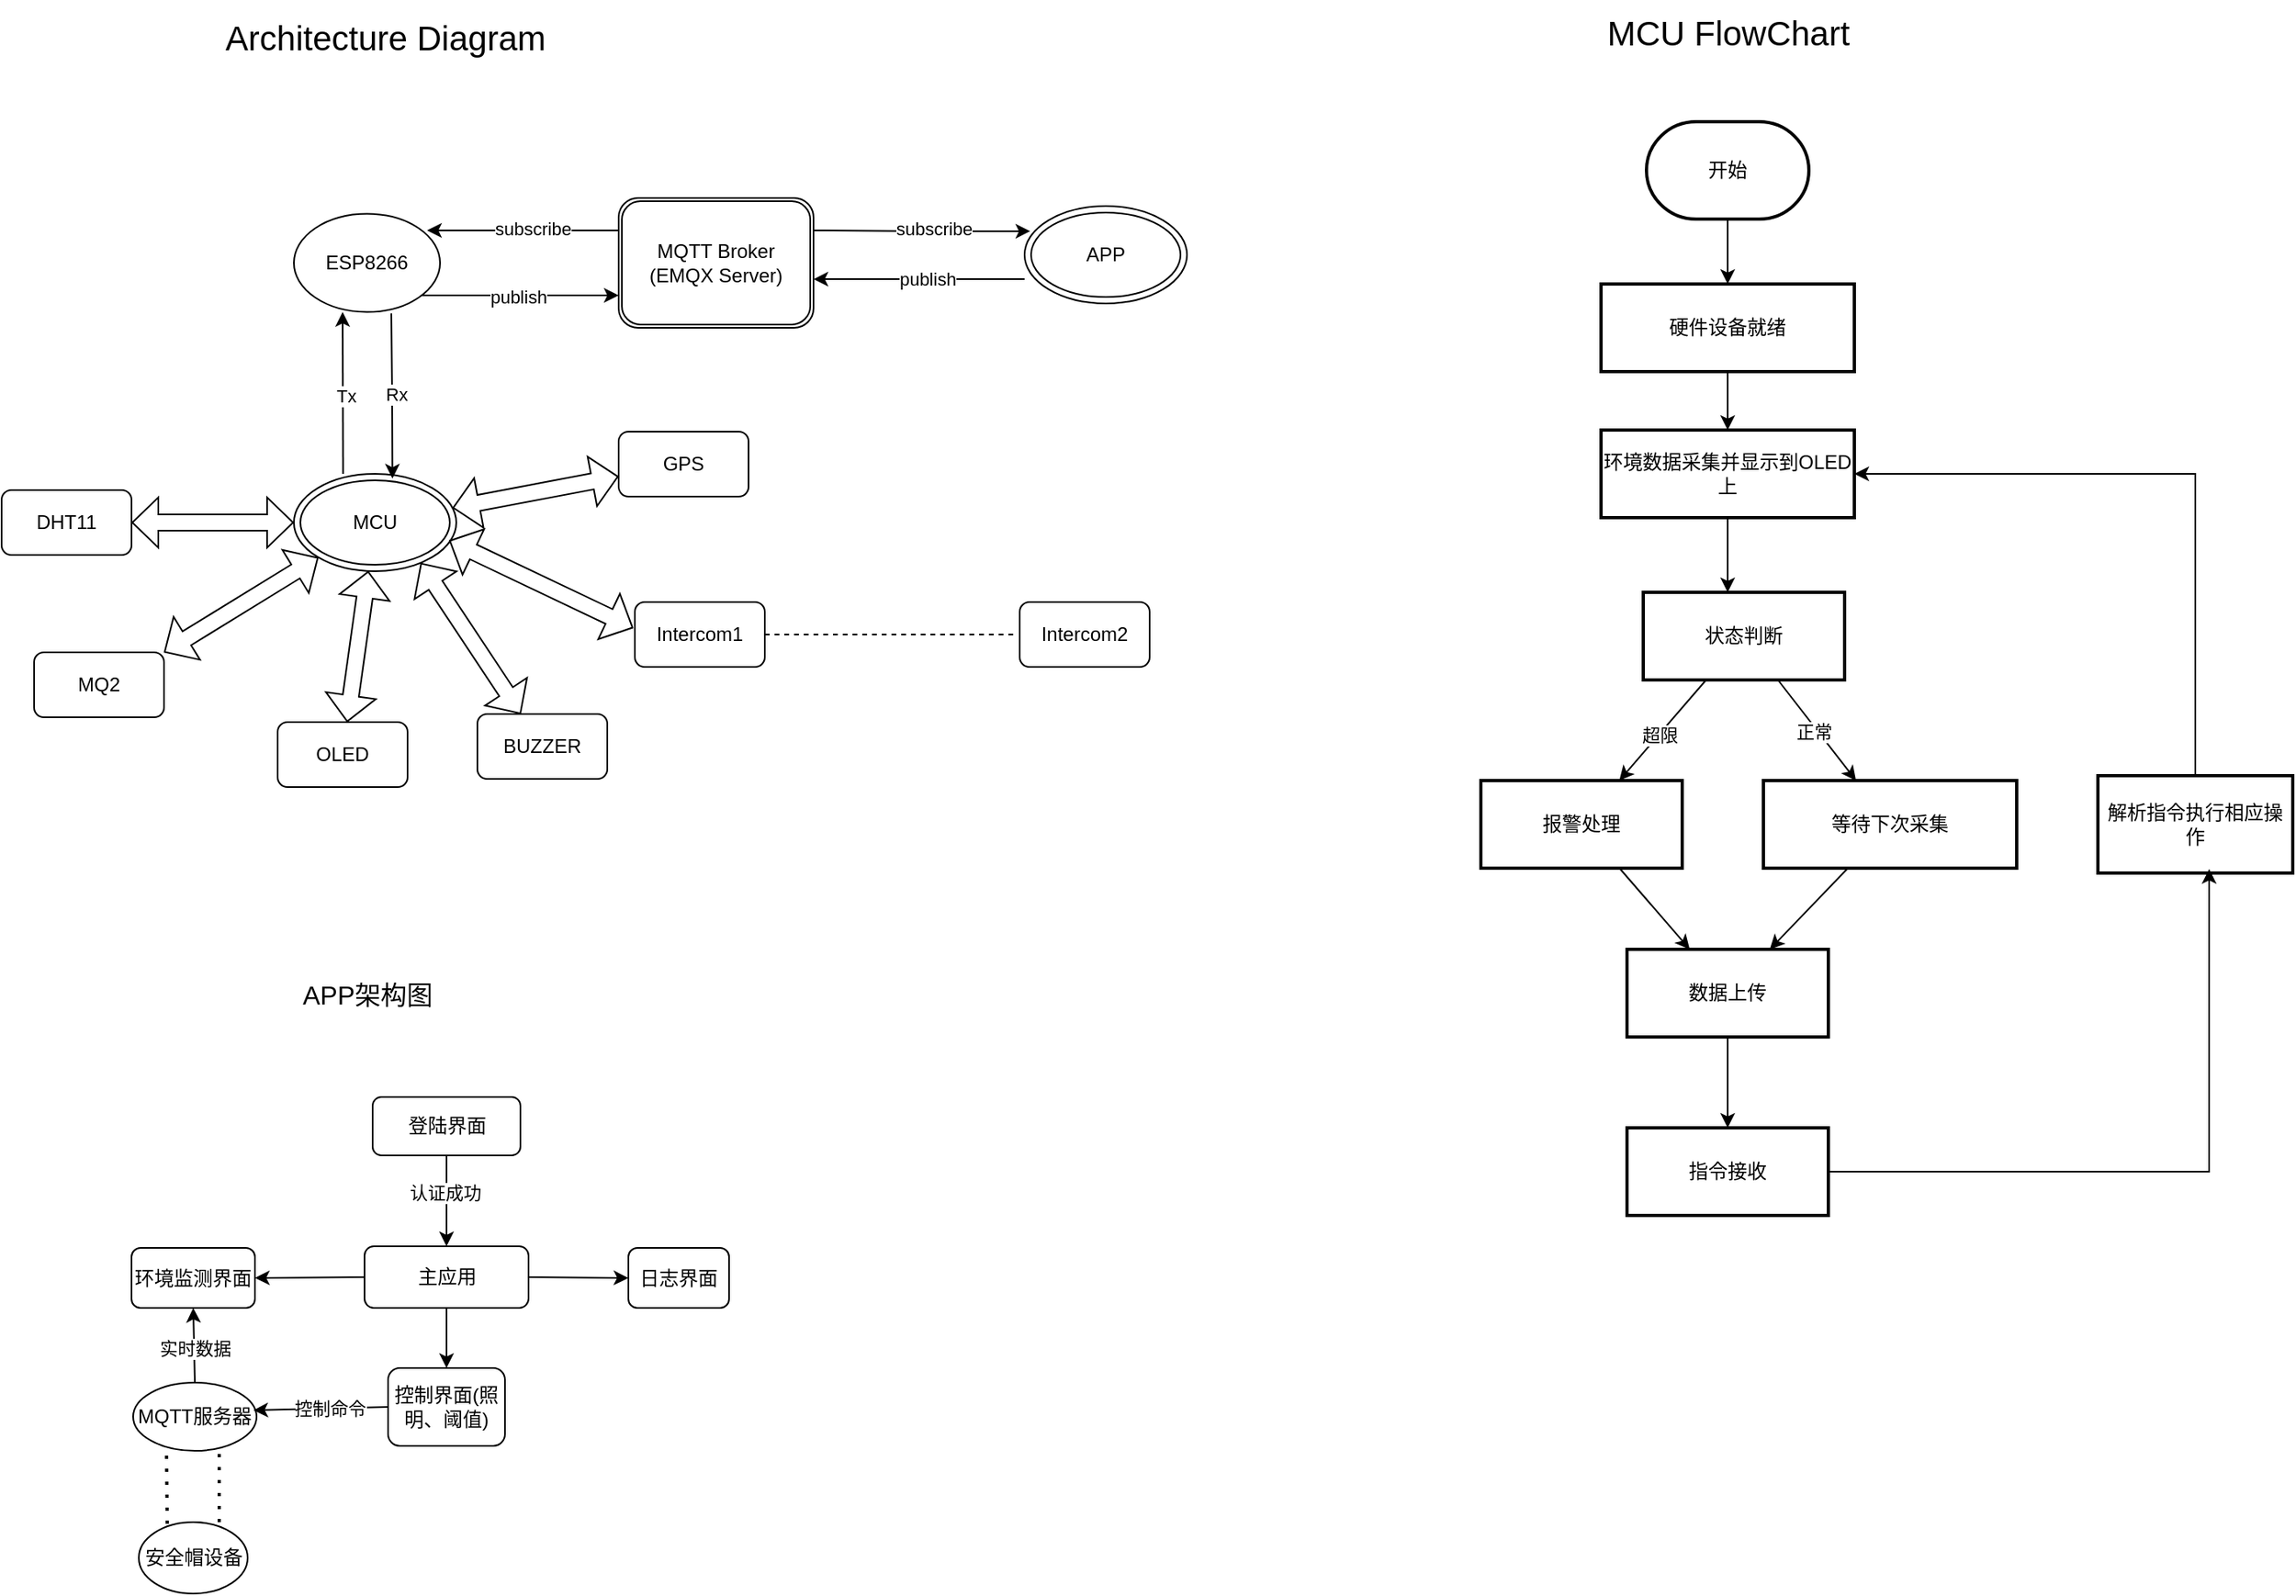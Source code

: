 <mxfile version="26.1.1">
  <diagram name="第 1 页" id="XSm_oSP1CjQKR2EKUibn">
    <mxGraphModel dx="1285" dy="866" grid="0" gridSize="10" guides="1" tooltips="1" connect="1" arrows="1" fold="1" page="1" pageScale="1" pageWidth="3300" pageHeight="4681" math="0" shadow="0">
      <root>
        <mxCell id="0" />
        <mxCell id="1" parent="0" />
        <mxCell id="Tru2G3mQ1BGQL0BF6qfR-82" style="edgeStyle=orthogonalEdgeStyle;rounded=0;orthogonalLoop=1;jettySize=auto;html=1;" parent="1" source="Tru2G3mQ1BGQL0BF6qfR-46" target="Tru2G3mQ1BGQL0BF6qfR-49" edge="1">
          <mxGeometry relative="1" as="geometry" />
        </mxCell>
        <mxCell id="Tru2G3mQ1BGQL0BF6qfR-46" value="硬件设备就绪" style="whiteSpace=wrap;strokeWidth=2;" parent="1" vertex="1">
          <mxGeometry x="1043" y="220" width="156" height="54" as="geometry" />
        </mxCell>
        <mxCell id="Tru2G3mQ1BGQL0BF6qfR-85" value="" style="edgeStyle=orthogonalEdgeStyle;rounded=0;orthogonalLoop=1;jettySize=auto;html=1;" parent="1" source="Tru2G3mQ1BGQL0BF6qfR-49" target="Tru2G3mQ1BGQL0BF6qfR-51" edge="1">
          <mxGeometry relative="1" as="geometry">
            <Array as="points">
              <mxPoint x="1121" y="400" />
              <mxPoint x="1121" y="400" />
            </Array>
          </mxGeometry>
        </mxCell>
        <mxCell id="Tru2G3mQ1BGQL0BF6qfR-49" value="环境数据采集并显示到OLED上" style="whiteSpace=wrap;strokeWidth=2;" parent="1" vertex="1">
          <mxGeometry x="1043" y="310" width="156" height="54" as="geometry" />
        </mxCell>
        <mxCell id="Tru2G3mQ1BGQL0BF6qfR-51" value="状态判断" style="whiteSpace=wrap;strokeWidth=2;" parent="1" vertex="1">
          <mxGeometry x="1069" y="410" width="124" height="54" as="geometry" />
        </mxCell>
        <mxCell id="Tru2G3mQ1BGQL0BF6qfR-52" value="报警处理" style="whiteSpace=wrap;strokeWidth=2;" parent="1" vertex="1">
          <mxGeometry x="969" y="526" width="124" height="54" as="geometry" />
        </mxCell>
        <mxCell id="Tru2G3mQ1BGQL0BF6qfR-53" value="等待下次采集" style="whiteSpace=wrap;strokeWidth=2;" parent="1" vertex="1">
          <mxGeometry x="1143" y="526" width="156" height="54" as="geometry" />
        </mxCell>
        <mxCell id="Tru2G3mQ1BGQL0BF6qfR-54" value="数据上传" style="whiteSpace=wrap;strokeWidth=2;" parent="1" vertex="1">
          <mxGeometry x="1059" y="630" width="124" height="54" as="geometry" />
        </mxCell>
        <mxCell id="Tru2G3mQ1BGQL0BF6qfR-55" value="指令接收" style="whiteSpace=wrap;strokeWidth=2;" parent="1" vertex="1">
          <mxGeometry x="1059" y="740" width="124" height="54" as="geometry" />
        </mxCell>
        <mxCell id="Tru2G3mQ1BGQL0BF6qfR-68" value="" style="endArrow=classic;html=1;rounded=0;" parent="1" source="Tru2G3mQ1BGQL0BF6qfR-54" target="Tru2G3mQ1BGQL0BF6qfR-55" edge="1">
          <mxGeometry width="50" height="50" relative="1" as="geometry">
            <mxPoint x="1211" y="700" as="sourcePoint" />
            <mxPoint x="1261" y="650" as="targetPoint" />
          </mxGeometry>
        </mxCell>
        <mxCell id="Tru2G3mQ1BGQL0BF6qfR-69" value="" style="endArrow=classic;html=1;rounded=0;" parent="1" source="Tru2G3mQ1BGQL0BF6qfR-53" target="Tru2G3mQ1BGQL0BF6qfR-54" edge="1">
          <mxGeometry width="50" height="50" relative="1" as="geometry">
            <mxPoint x="1219" y="640" as="sourcePoint" />
            <mxPoint x="1269" y="590" as="targetPoint" />
          </mxGeometry>
        </mxCell>
        <mxCell id="Tru2G3mQ1BGQL0BF6qfR-70" value="" style="endArrow=classic;html=1;rounded=0;" parent="1" source="Tru2G3mQ1BGQL0BF6qfR-52" target="Tru2G3mQ1BGQL0BF6qfR-54" edge="1">
          <mxGeometry width="50" height="50" relative="1" as="geometry">
            <mxPoint x="1219" y="640" as="sourcePoint" />
            <mxPoint x="1269" y="590" as="targetPoint" />
          </mxGeometry>
        </mxCell>
        <mxCell id="Tru2G3mQ1BGQL0BF6qfR-71" value="" style="endArrow=classic;html=1;rounded=0;" parent="1" source="Tru2G3mQ1BGQL0BF6qfR-51" target="Tru2G3mQ1BGQL0BF6qfR-52" edge="1">
          <mxGeometry width="50" height="50" relative="1" as="geometry">
            <mxPoint x="1099" y="510" as="sourcePoint" />
            <mxPoint x="1059" y="520" as="targetPoint" />
          </mxGeometry>
        </mxCell>
        <mxCell id="Tru2G3mQ1BGQL0BF6qfR-72" value="超限" style="edgeLabel;html=1;align=center;verticalAlign=middle;resizable=0;points=[];" parent="Tru2G3mQ1BGQL0BF6qfR-71" vertex="1" connectable="0">
          <mxGeometry x="0.078" relative="1" as="geometry">
            <mxPoint as="offset" />
          </mxGeometry>
        </mxCell>
        <mxCell id="Tru2G3mQ1BGQL0BF6qfR-73" value="" style="endArrow=classic;html=1;rounded=0;" parent="1" source="Tru2G3mQ1BGQL0BF6qfR-51" target="Tru2G3mQ1BGQL0BF6qfR-53" edge="1">
          <mxGeometry width="50" height="50" relative="1" as="geometry">
            <mxPoint x="1099" y="510" as="sourcePoint" />
            <mxPoint x="1149" y="460" as="targetPoint" />
          </mxGeometry>
        </mxCell>
        <mxCell id="Tru2G3mQ1BGQL0BF6qfR-74" value="正常" style="edgeLabel;html=1;align=center;verticalAlign=middle;resizable=0;points=[];" parent="Tru2G3mQ1BGQL0BF6qfR-73" vertex="1" connectable="0">
          <mxGeometry x="-0.086" relative="1" as="geometry">
            <mxPoint y="3" as="offset" />
          </mxGeometry>
        </mxCell>
        <mxCell id="Tru2G3mQ1BGQL0BF6qfR-78" style="edgeStyle=orthogonalEdgeStyle;rounded=0;orthogonalLoop=1;jettySize=auto;html=1;exitX=0.5;exitY=1;exitDx=0;exitDy=0;exitPerimeter=0;" parent="1" source="Tru2G3mQ1BGQL0BF6qfR-77" target="Tru2G3mQ1BGQL0BF6qfR-46" edge="1">
          <mxGeometry relative="1" as="geometry" />
        </mxCell>
        <mxCell id="Tru2G3mQ1BGQL0BF6qfR-77" value="开始" style="strokeWidth=2;html=1;shape=mxgraph.flowchart.terminator;whiteSpace=wrap;" parent="1" vertex="1">
          <mxGeometry x="1071" y="120" width="100" height="60" as="geometry" />
        </mxCell>
        <mxCell id="Tru2G3mQ1BGQL0BF6qfR-83" style="edgeStyle=orthogonalEdgeStyle;rounded=0;orthogonalLoop=1;jettySize=auto;html=1;exitX=0.5;exitY=0;exitDx=0;exitDy=0;entryX=1;entryY=0.5;entryDx=0;entryDy=0;" parent="1" source="Tru2G3mQ1BGQL0BF6qfR-80" target="Tru2G3mQ1BGQL0BF6qfR-49" edge="1">
          <mxGeometry relative="1" as="geometry" />
        </mxCell>
        <mxCell id="Tru2G3mQ1BGQL0BF6qfR-80" value="解析指令执行相应操作" style="rounded=0;whiteSpace=wrap;html=1;strokeWidth=2;" parent="1" vertex="1">
          <mxGeometry x="1349" y="523" width="120" height="60" as="geometry" />
        </mxCell>
        <mxCell id="Tru2G3mQ1BGQL0BF6qfR-84" style="edgeStyle=orthogonalEdgeStyle;rounded=0;orthogonalLoop=1;jettySize=auto;html=1;exitX=1;exitY=0.5;exitDx=0;exitDy=0;entryX=0.571;entryY=0.959;entryDx=0;entryDy=0;entryPerimeter=0;" parent="1" source="Tru2G3mQ1BGQL0BF6qfR-55" target="Tru2G3mQ1BGQL0BF6qfR-80" edge="1">
          <mxGeometry relative="1" as="geometry" />
        </mxCell>
        <mxCell id="Tru2G3mQ1BGQL0BF6qfR-86" value="&lt;font style=&quot;font-size: 21px;&quot;&gt;MCU FlowChart&lt;/font&gt;" style="text;html=1;align=center;verticalAlign=middle;resizable=0;points=[];autosize=1;strokeColor=none;fillColor=none;strokeWidth=5;" parent="1" vertex="1">
          <mxGeometry x="1036" y="45" width="170" height="40" as="geometry" />
        </mxCell>
        <mxCell id="kN1zlFRy2AFNIoLn2qj6-1" value="&lt;font style=&quot;font-size: 21px;&quot;&gt;Architecture Diagram&lt;/font&gt;" style="text;html=1;align=center;verticalAlign=middle;resizable=0;points=[];autosize=1;strokeColor=none;fillColor=none;strokeWidth=5;" parent="1" vertex="1">
          <mxGeometry x="183.5" y="48" width="220" height="40" as="geometry" />
        </mxCell>
        <mxCell id="kN1zlFRy2AFNIoLn2qj6-15" style="edgeStyle=orthogonalEdgeStyle;rounded=0;orthogonalLoop=1;jettySize=auto;html=1;" parent="1" edge="1">
          <mxGeometry relative="1" as="geometry">
            <mxPoint x="440" y="187.004" as="sourcePoint" />
            <mxPoint x="320" y="187" as="targetPoint" />
            <Array as="points">
              <mxPoint x="410" y="187" />
              <mxPoint x="410" y="187" />
            </Array>
          </mxGeometry>
        </mxCell>
        <mxCell id="kN1zlFRy2AFNIoLn2qj6-21" value="&lt;h2 style=&quot;border: 0px; border-collapse: collapse; border-spacing: 0px; list-style: none; margin: 0px; padding: 0px; font-variant-numeric: normal; font-variant-east-asian: normal; font-variant-alternates: normal; font-size-adjust: none; font-kerning: auto; font-optical-sizing: auto; font-feature-settings: normal; font-variation-settings: normal; font-variant-position: normal; font-variant-emoji: normal; font-weight: 400; font-stretch: normal; line-height: 48px; font-family: Arial, Helvetica, sans-serif; overflow-wrap: break-word; color: rgb(17, 17, 17); text-align: left; text-wrap-mode: wrap;&quot; class=&quot;b_focusTextMedium&quot;&gt;&lt;br&gt;&lt;/h2&gt;" style="edgeLabel;html=1;align=center;verticalAlign=middle;resizable=0;points=[];" parent="kN1zlFRy2AFNIoLn2qj6-15" vertex="1" connectable="0">
          <mxGeometry x="-0.027" y="-3" relative="1" as="geometry">
            <mxPoint as="offset" />
          </mxGeometry>
        </mxCell>
        <mxCell id="kN1zlFRy2AFNIoLn2qj6-22" value="subscribe" style="edgeLabel;html=1;align=center;verticalAlign=middle;resizable=0;points=[];" parent="kN1zlFRy2AFNIoLn2qj6-15" vertex="1" connectable="0">
          <mxGeometry x="-0.08" y="-1" relative="1" as="geometry">
            <mxPoint as="offset" />
          </mxGeometry>
        </mxCell>
        <mxCell id="kN1zlFRy2AFNIoLn2qj6-6" value="MQTT Broker&lt;div&gt;&amp;nbsp;(EMQX Server)&amp;nbsp;&lt;/div&gt;" style="shape=ext;double=1;rounded=1;whiteSpace=wrap;html=1;" parent="1" vertex="1">
          <mxGeometry x="438" y="167" width="120" height="80" as="geometry" />
        </mxCell>
        <mxCell id="kN1zlFRy2AFNIoLn2qj6-7" value="MCU" style="ellipse;shape=doubleEllipse;whiteSpace=wrap;html=1;" parent="1" vertex="1">
          <mxGeometry x="238" y="337" width="100" height="60" as="geometry" />
        </mxCell>
        <mxCell id="kN1zlFRy2AFNIoLn2qj6-9" value="APP" style="ellipse;shape=doubleEllipse;whiteSpace=wrap;html=1;" parent="1" vertex="1">
          <mxGeometry x="688" y="172" width="100" height="60" as="geometry" />
        </mxCell>
        <mxCell id="kN1zlFRy2AFNIoLn2qj6-13" style="edgeStyle=orthogonalEdgeStyle;rounded=0;orthogonalLoop=1;jettySize=auto;html=1;" parent="1" source="kN1zlFRy2AFNIoLn2qj6-10" target="kN1zlFRy2AFNIoLn2qj6-6" edge="1">
          <mxGeometry relative="1" as="geometry">
            <Array as="points">
              <mxPoint x="378" y="227" />
              <mxPoint x="378" y="227" />
            </Array>
          </mxGeometry>
        </mxCell>
        <mxCell id="kN1zlFRy2AFNIoLn2qj6-23" value="publish" style="edgeLabel;html=1;align=center;verticalAlign=middle;resizable=0;points=[];" parent="kN1zlFRy2AFNIoLn2qj6-13" vertex="1" connectable="0">
          <mxGeometry x="-0.025" y="-1" relative="1" as="geometry">
            <mxPoint as="offset" />
          </mxGeometry>
        </mxCell>
        <mxCell id="kN1zlFRy2AFNIoLn2qj6-10" value="ESP8266" style="ellipse;whiteSpace=wrap;html=1;" parent="1" vertex="1">
          <mxGeometry x="238" y="176.75" width="90" height="60.5" as="geometry" />
        </mxCell>
        <mxCell id="kN1zlFRy2AFNIoLn2qj6-18" value="" style="endArrow=classic;html=1;rounded=0;exitX=0.4;exitY=0;exitDx=0;exitDy=0;exitPerimeter=0;entryX=0.33;entryY=1.001;entryDx=0;entryDy=0;entryPerimeter=0;" parent="1" edge="1">
          <mxGeometry width="50" height="50" relative="1" as="geometry">
            <mxPoint x="268.3" y="336.94" as="sourcePoint" />
            <mxPoint x="268.0" y="237.251" as="targetPoint" />
          </mxGeometry>
        </mxCell>
        <mxCell id="kN1zlFRy2AFNIoLn2qj6-20" value="Tx" style="edgeLabel;html=1;align=center;verticalAlign=middle;resizable=0;points=[];" parent="kN1zlFRy2AFNIoLn2qj6-18" vertex="1" connectable="0">
          <mxGeometry x="-0.029" y="-2" relative="1" as="geometry">
            <mxPoint as="offset" />
          </mxGeometry>
        </mxCell>
        <mxCell id="kN1zlFRy2AFNIoLn2qj6-28" style="edgeStyle=orthogonalEdgeStyle;rounded=0;orthogonalLoop=1;jettySize=auto;html=1;entryX=0.035;entryY=0.592;entryDx=0;entryDy=0;entryPerimeter=0;" parent="1" edge="1">
          <mxGeometry relative="1" as="geometry">
            <mxPoint x="558" y="186.999" as="sourcePoint" />
            <mxPoint x="691.5" y="187.49" as="targetPoint" />
          </mxGeometry>
        </mxCell>
        <mxCell id="kN1zlFRy2AFNIoLn2qj6-29" value="subscribe" style="edgeLabel;html=1;align=center;verticalAlign=middle;resizable=0;points=[];" parent="kN1zlFRy2AFNIoLn2qj6-28" vertex="1" connectable="0">
          <mxGeometry x="0.104" y="2" relative="1" as="geometry">
            <mxPoint as="offset" />
          </mxGeometry>
        </mxCell>
        <mxCell id="kN1zlFRy2AFNIoLn2qj6-30" style="edgeStyle=orthogonalEdgeStyle;rounded=0;orthogonalLoop=1;jettySize=auto;html=1;entryX=1;entryY=0.438;entryDx=0;entryDy=0;entryPerimeter=0;" parent="1" edge="1">
          <mxGeometry relative="1" as="geometry">
            <mxPoint x="688" y="217" as="sourcePoint" />
            <mxPoint x="558" y="217.04" as="targetPoint" />
            <Array as="points">
              <mxPoint x="658" y="217" />
              <mxPoint x="658" y="217" />
            </Array>
          </mxGeometry>
        </mxCell>
        <mxCell id="kN1zlFRy2AFNIoLn2qj6-31" value="publish" style="edgeLabel;html=1;align=center;verticalAlign=middle;resizable=0;points=[];" parent="kN1zlFRy2AFNIoLn2qj6-30" vertex="1" connectable="0">
          <mxGeometry x="-0.218" y="-1" relative="1" as="geometry">
            <mxPoint x="-9" y="1" as="offset" />
          </mxGeometry>
        </mxCell>
        <mxCell id="kN1zlFRy2AFNIoLn2qj6-33" style="edgeStyle=orthogonalEdgeStyle;rounded=0;orthogonalLoop=1;jettySize=auto;html=1;entryX=0.457;entryY=0.034;entryDx=0;entryDy=0;entryPerimeter=0;" parent="1" edge="1">
          <mxGeometry relative="1" as="geometry">
            <mxPoint x="298" y="238.1" as="sourcePoint" />
            <mxPoint x="298.7" y="339.89" as="targetPoint" />
          </mxGeometry>
        </mxCell>
        <mxCell id="kN1zlFRy2AFNIoLn2qj6-34" value="Rx" style="edgeLabel;html=1;align=center;verticalAlign=middle;resizable=0;points=[];" parent="kN1zlFRy2AFNIoLn2qj6-33" vertex="1" connectable="0">
          <mxGeometry x="-0.026" y="2" relative="1" as="geometry">
            <mxPoint as="offset" />
          </mxGeometry>
        </mxCell>
        <mxCell id="kN1zlFRy2AFNIoLn2qj6-43" value="MQ2" style="rounded=1;whiteSpace=wrap;html=1;" parent="1" vertex="1">
          <mxGeometry x="78" y="447" width="80" height="40" as="geometry" />
        </mxCell>
        <mxCell id="kN1zlFRy2AFNIoLn2qj6-44" value="DHT11" style="rounded=1;whiteSpace=wrap;html=1;" parent="1" vertex="1">
          <mxGeometry x="58" y="347" width="80" height="40" as="geometry" />
        </mxCell>
        <mxCell id="kN1zlFRy2AFNIoLn2qj6-45" value="GPS" style="rounded=1;whiteSpace=wrap;html=1;" parent="1" vertex="1">
          <mxGeometry x="438" y="311" width="80" height="40" as="geometry" />
        </mxCell>
        <mxCell id="kN1zlFRy2AFNIoLn2qj6-46" value="BUZZER" style="rounded=1;whiteSpace=wrap;html=1;" parent="1" vertex="1">
          <mxGeometry x="351" y="485" width="80" height="40" as="geometry" />
        </mxCell>
        <mxCell id="kN1zlFRy2AFNIoLn2qj6-47" value="OLED" style="rounded=1;whiteSpace=wrap;html=1;" parent="1" vertex="1">
          <mxGeometry x="228" y="490" width="80" height="40" as="geometry" />
        </mxCell>
        <mxCell id="kN1zlFRy2AFNIoLn2qj6-58" value="" style="shape=flexArrow;endArrow=classic;startArrow=classic;html=1;rounded=0;endSize=5;startSize=5;" parent="1" source="kN1zlFRy2AFNIoLn2qj6-44" target="kN1zlFRy2AFNIoLn2qj6-7" edge="1">
          <mxGeometry width="100" height="100" relative="1" as="geometry">
            <mxPoint x="408" y="477" as="sourcePoint" />
            <mxPoint x="508" y="377" as="targetPoint" />
          </mxGeometry>
        </mxCell>
        <mxCell id="kN1zlFRy2AFNIoLn2qj6-60" value="" style="shape=flexArrow;endArrow=classic;startArrow=classic;html=1;rounded=0;exitX=1;exitY=0;exitDx=0;exitDy=0;startSize=5;endSize=5;" parent="1" source="kN1zlFRy2AFNIoLn2qj6-43" target="kN1zlFRy2AFNIoLn2qj6-7" edge="1">
          <mxGeometry width="100" height="100" relative="1" as="geometry">
            <mxPoint x="308" y="427" as="sourcePoint" />
            <mxPoint x="408" y="327" as="targetPoint" />
          </mxGeometry>
        </mxCell>
        <mxCell id="kN1zlFRy2AFNIoLn2qj6-61" value="" style="shape=flexArrow;endArrow=classic;startArrow=classic;html=1;rounded=0;startSize=5;endSize=5;" parent="1" source="kN1zlFRy2AFNIoLn2qj6-47" target="kN1zlFRy2AFNIoLn2qj6-7" edge="1">
          <mxGeometry width="100" height="100" relative="1" as="geometry">
            <mxPoint x="250.5" y="593" as="sourcePoint" />
            <mxPoint x="345.5" y="535" as="targetPoint" />
          </mxGeometry>
        </mxCell>
        <mxCell id="kN1zlFRy2AFNIoLn2qj6-63" value="" style="shape=flexArrow;endArrow=classic;startArrow=classic;html=1;rounded=0;startSize=5;endSize=5;entryX=0.781;entryY=0.915;entryDx=0;entryDy=0;entryPerimeter=0;" parent="1" source="kN1zlFRy2AFNIoLn2qj6-46" target="kN1zlFRy2AFNIoLn2qj6-7" edge="1">
          <mxGeometry width="100" height="100" relative="1" as="geometry">
            <mxPoint x="298" y="495" as="sourcePoint" />
            <mxPoint x="318" y="387" as="targetPoint" />
            <Array as="points" />
          </mxGeometry>
        </mxCell>
        <mxCell id="kN1zlFRy2AFNIoLn2qj6-64" value="" style="shape=flexArrow;endArrow=classic;startArrow=classic;html=1;rounded=0;startSize=5;endSize=5;" parent="1" source="kN1zlFRy2AFNIoLn2qj6-45" target="kN1zlFRy2AFNIoLn2qj6-7" edge="1">
          <mxGeometry width="100" height="100" relative="1" as="geometry">
            <mxPoint x="430" y="467" as="sourcePoint" />
            <mxPoint x="333" y="398" as="targetPoint" />
            <Array as="points" />
          </mxGeometry>
        </mxCell>
        <mxCell id="UOdza7l45TcHm6_i0nI1-1" value="" style="shape=flexArrow;endArrow=classic;startArrow=classic;html=1;rounded=0;startSize=5;endSize=5;entryX=0.956;entryY=0.616;entryDx=0;entryDy=0;entryPerimeter=0;" parent="1" edge="1">
          <mxGeometry width="100" height="100" relative="1" as="geometry">
            <mxPoint x="447" y="432" as="sourcePoint" />
            <mxPoint x="333.6" y="378.0" as="targetPoint" />
            <Array as="points" />
          </mxGeometry>
        </mxCell>
        <mxCell id="UOdza7l45TcHm6_i0nI1-2" value="Intercom1" style="rounded=1;whiteSpace=wrap;html=1;" parent="1" vertex="1">
          <mxGeometry x="448" y="416" width="80" height="40" as="geometry" />
        </mxCell>
        <mxCell id="UOdza7l45TcHm6_i0nI1-3" value="Intercom2" style="rounded=1;whiteSpace=wrap;html=1;" parent="1" vertex="1">
          <mxGeometry x="685" y="416" width="80" height="40" as="geometry" />
        </mxCell>
        <mxCell id="UOdza7l45TcHm6_i0nI1-7" value="" style="endArrow=none;dashed=1;html=1;rounded=0;" parent="1" edge="1">
          <mxGeometry width="50" height="50" relative="1" as="geometry">
            <mxPoint x="528" y="436" as="sourcePoint" />
            <mxPoint x="684" y="436" as="targetPoint" />
          </mxGeometry>
        </mxCell>
        <mxCell id="FQCjwawwEUUmc59AN0w1-1" value="登陆界面" style="rounded=1;whiteSpace=wrap;html=1;" vertex="1" parent="1">
          <mxGeometry x="286.5" y="721" width="91" height="36" as="geometry" />
        </mxCell>
        <mxCell id="FQCjwawwEUUmc59AN0w1-2" value="主应用" style="rounded=1;whiteSpace=wrap;html=1;" vertex="1" parent="1">
          <mxGeometry x="281.5" y="813" width="101" height="38" as="geometry" />
        </mxCell>
        <mxCell id="FQCjwawwEUUmc59AN0w1-3" value="" style="endArrow=classic;html=1;rounded=0;exitX=0.5;exitY=1;exitDx=0;exitDy=0;" edge="1" parent="1" source="FQCjwawwEUUmc59AN0w1-1" target="FQCjwawwEUUmc59AN0w1-2">
          <mxGeometry width="50" height="50" relative="1" as="geometry">
            <mxPoint x="189" y="800" as="sourcePoint" />
            <mxPoint x="239" y="750" as="targetPoint" />
          </mxGeometry>
        </mxCell>
        <mxCell id="FQCjwawwEUUmc59AN0w1-4" value="认证成功" style="edgeLabel;html=1;align=center;verticalAlign=middle;resizable=0;points=[];" vertex="1" connectable="0" parent="FQCjwawwEUUmc59AN0w1-3">
          <mxGeometry x="-0.194" y="-1" relative="1" as="geometry">
            <mxPoint as="offset" />
          </mxGeometry>
        </mxCell>
        <mxCell id="FQCjwawwEUUmc59AN0w1-10" value="日志界面" style="rounded=1;whiteSpace=wrap;html=1;" vertex="1" parent="1">
          <mxGeometry x="444" y="814" width="62" height="37" as="geometry" />
        </mxCell>
        <mxCell id="FQCjwawwEUUmc59AN0w1-11" value="环境监测界面" style="rounded=1;whiteSpace=wrap;html=1;" vertex="1" parent="1">
          <mxGeometry x="138" y="814" width="76" height="37" as="geometry" />
        </mxCell>
        <mxCell id="FQCjwawwEUUmc59AN0w1-12" value="控制界面(照明、阈值)" style="rounded=1;whiteSpace=wrap;html=1;" vertex="1" parent="1">
          <mxGeometry x="296" y="888" width="72" height="48" as="geometry" />
        </mxCell>
        <mxCell id="FQCjwawwEUUmc59AN0w1-13" value="" style="endArrow=classic;html=1;rounded=0;entryX=1;entryY=0.5;entryDx=0;entryDy=0;exitX=0;exitY=0.5;exitDx=0;exitDy=0;" edge="1" parent="1" source="FQCjwawwEUUmc59AN0w1-2" target="FQCjwawwEUUmc59AN0w1-11">
          <mxGeometry width="50" height="50" relative="1" as="geometry">
            <mxPoint x="244" y="872" as="sourcePoint" />
            <mxPoint x="294" y="822" as="targetPoint" />
          </mxGeometry>
        </mxCell>
        <mxCell id="FQCjwawwEUUmc59AN0w1-15" value="" style="endArrow=classic;html=1;rounded=0;entryX=0.5;entryY=0;entryDx=0;entryDy=0;exitX=0.5;exitY=1;exitDx=0;exitDy=0;" edge="1" parent="1" source="FQCjwawwEUUmc59AN0w1-2" target="FQCjwawwEUUmc59AN0w1-12">
          <mxGeometry width="50" height="50" relative="1" as="geometry">
            <mxPoint x="244" y="872" as="sourcePoint" />
            <mxPoint x="294" y="822" as="targetPoint" />
          </mxGeometry>
        </mxCell>
        <mxCell id="FQCjwawwEUUmc59AN0w1-16" value="" style="endArrow=classic;html=1;rounded=0;entryX=0;entryY=0.5;entryDx=0;entryDy=0;exitX=1;exitY=0.5;exitDx=0;exitDy=0;" edge="1" parent="1" source="FQCjwawwEUUmc59AN0w1-2" target="FQCjwawwEUUmc59AN0w1-10">
          <mxGeometry width="50" height="50" relative="1" as="geometry">
            <mxPoint x="304" y="878" as="sourcePoint" />
            <mxPoint x="354" y="828" as="targetPoint" />
          </mxGeometry>
        </mxCell>
        <mxCell id="FQCjwawwEUUmc59AN0w1-17" value="MQTT服务器" style="ellipse;whiteSpace=wrap;html=1;" vertex="1" parent="1">
          <mxGeometry x="139" y="897" width="76" height="42" as="geometry" />
        </mxCell>
        <mxCell id="FQCjwawwEUUmc59AN0w1-19" value="" style="endArrow=classic;html=1;rounded=0;exitX=0;exitY=0.5;exitDx=0;exitDy=0;entryX=0.974;entryY=0.406;entryDx=0;entryDy=0;entryPerimeter=0;" edge="1" parent="1" source="FQCjwawwEUUmc59AN0w1-12" target="FQCjwawwEUUmc59AN0w1-17">
          <mxGeometry width="50" height="50" relative="1" as="geometry">
            <mxPoint x="304" y="878" as="sourcePoint" />
            <mxPoint x="223" y="912" as="targetPoint" />
          </mxGeometry>
        </mxCell>
        <mxCell id="FQCjwawwEUUmc59AN0w1-23" value="控制命令" style="edgeLabel;html=1;align=center;verticalAlign=middle;resizable=0;points=[];" vertex="1" connectable="0" parent="FQCjwawwEUUmc59AN0w1-19">
          <mxGeometry x="-0.138" relative="1" as="geometry">
            <mxPoint as="offset" />
          </mxGeometry>
        </mxCell>
        <mxCell id="FQCjwawwEUUmc59AN0w1-20" value="" style="endArrow=classic;html=1;rounded=0;exitX=0.5;exitY=0;exitDx=0;exitDy=0;entryX=0.5;entryY=1;entryDx=0;entryDy=0;" edge="1" parent="1" source="FQCjwawwEUUmc59AN0w1-17" target="FQCjwawwEUUmc59AN0w1-11">
          <mxGeometry width="50" height="50" relative="1" as="geometry">
            <mxPoint x="304" y="878" as="sourcePoint" />
            <mxPoint x="354" y="828" as="targetPoint" />
          </mxGeometry>
        </mxCell>
        <mxCell id="FQCjwawwEUUmc59AN0w1-21" value="实时数据" style="edgeLabel;html=1;align=center;verticalAlign=middle;resizable=0;points=[];" vertex="1" connectable="0" parent="FQCjwawwEUUmc59AN0w1-20">
          <mxGeometry x="0.131" y="1" relative="1" as="geometry">
            <mxPoint x="1" y="5" as="offset" />
          </mxGeometry>
        </mxCell>
        <mxCell id="FQCjwawwEUUmc59AN0w1-25" value="安全帽设备" style="ellipse;whiteSpace=wrap;html=1;" vertex="1" parent="1">
          <mxGeometry x="142.5" y="983" width="67" height="44" as="geometry" />
        </mxCell>
        <mxCell id="FQCjwawwEUUmc59AN0w1-30" value="" style="endArrow=none;dashed=1;html=1;dashPattern=1 3;strokeWidth=2;rounded=0;exitX=0.261;exitY=0.023;exitDx=0;exitDy=0;exitPerimeter=0;entryX=0.27;entryY=0.95;entryDx=0;entryDy=0;entryPerimeter=0;" edge="1" parent="1" source="FQCjwawwEUUmc59AN0w1-25" target="FQCjwawwEUUmc59AN0w1-17">
          <mxGeometry width="50" height="50" relative="1" as="geometry">
            <mxPoint x="256" y="938" as="sourcePoint" />
            <mxPoint x="306" y="888" as="targetPoint" />
          </mxGeometry>
        </mxCell>
        <mxCell id="FQCjwawwEUUmc59AN0w1-31" value="" style="endArrow=none;dashed=1;html=1;dashPattern=1 3;strokeWidth=2;rounded=0;exitX=0.261;exitY=0.023;exitDx=0;exitDy=0;exitPerimeter=0;entryX=0.27;entryY=0.95;entryDx=0;entryDy=0;entryPerimeter=0;" edge="1" parent="1">
          <mxGeometry width="50" height="50" relative="1" as="geometry">
            <mxPoint x="192" y="983" as="sourcePoint" />
            <mxPoint x="192" y="936" as="targetPoint" />
          </mxGeometry>
        </mxCell>
        <mxCell id="FQCjwawwEUUmc59AN0w1-32" value="&lt;font style=&quot;font-size: 16px;&quot;&gt;APP架构图&lt;/font&gt;" style="text;html=1;align=center;verticalAlign=middle;resizable=0;points=[];autosize=1;strokeColor=none;fillColor=none;" vertex="1" parent="1">
          <mxGeometry x="234" y="642" width="98" height="31" as="geometry" />
        </mxCell>
      </root>
    </mxGraphModel>
  </diagram>
</mxfile>
